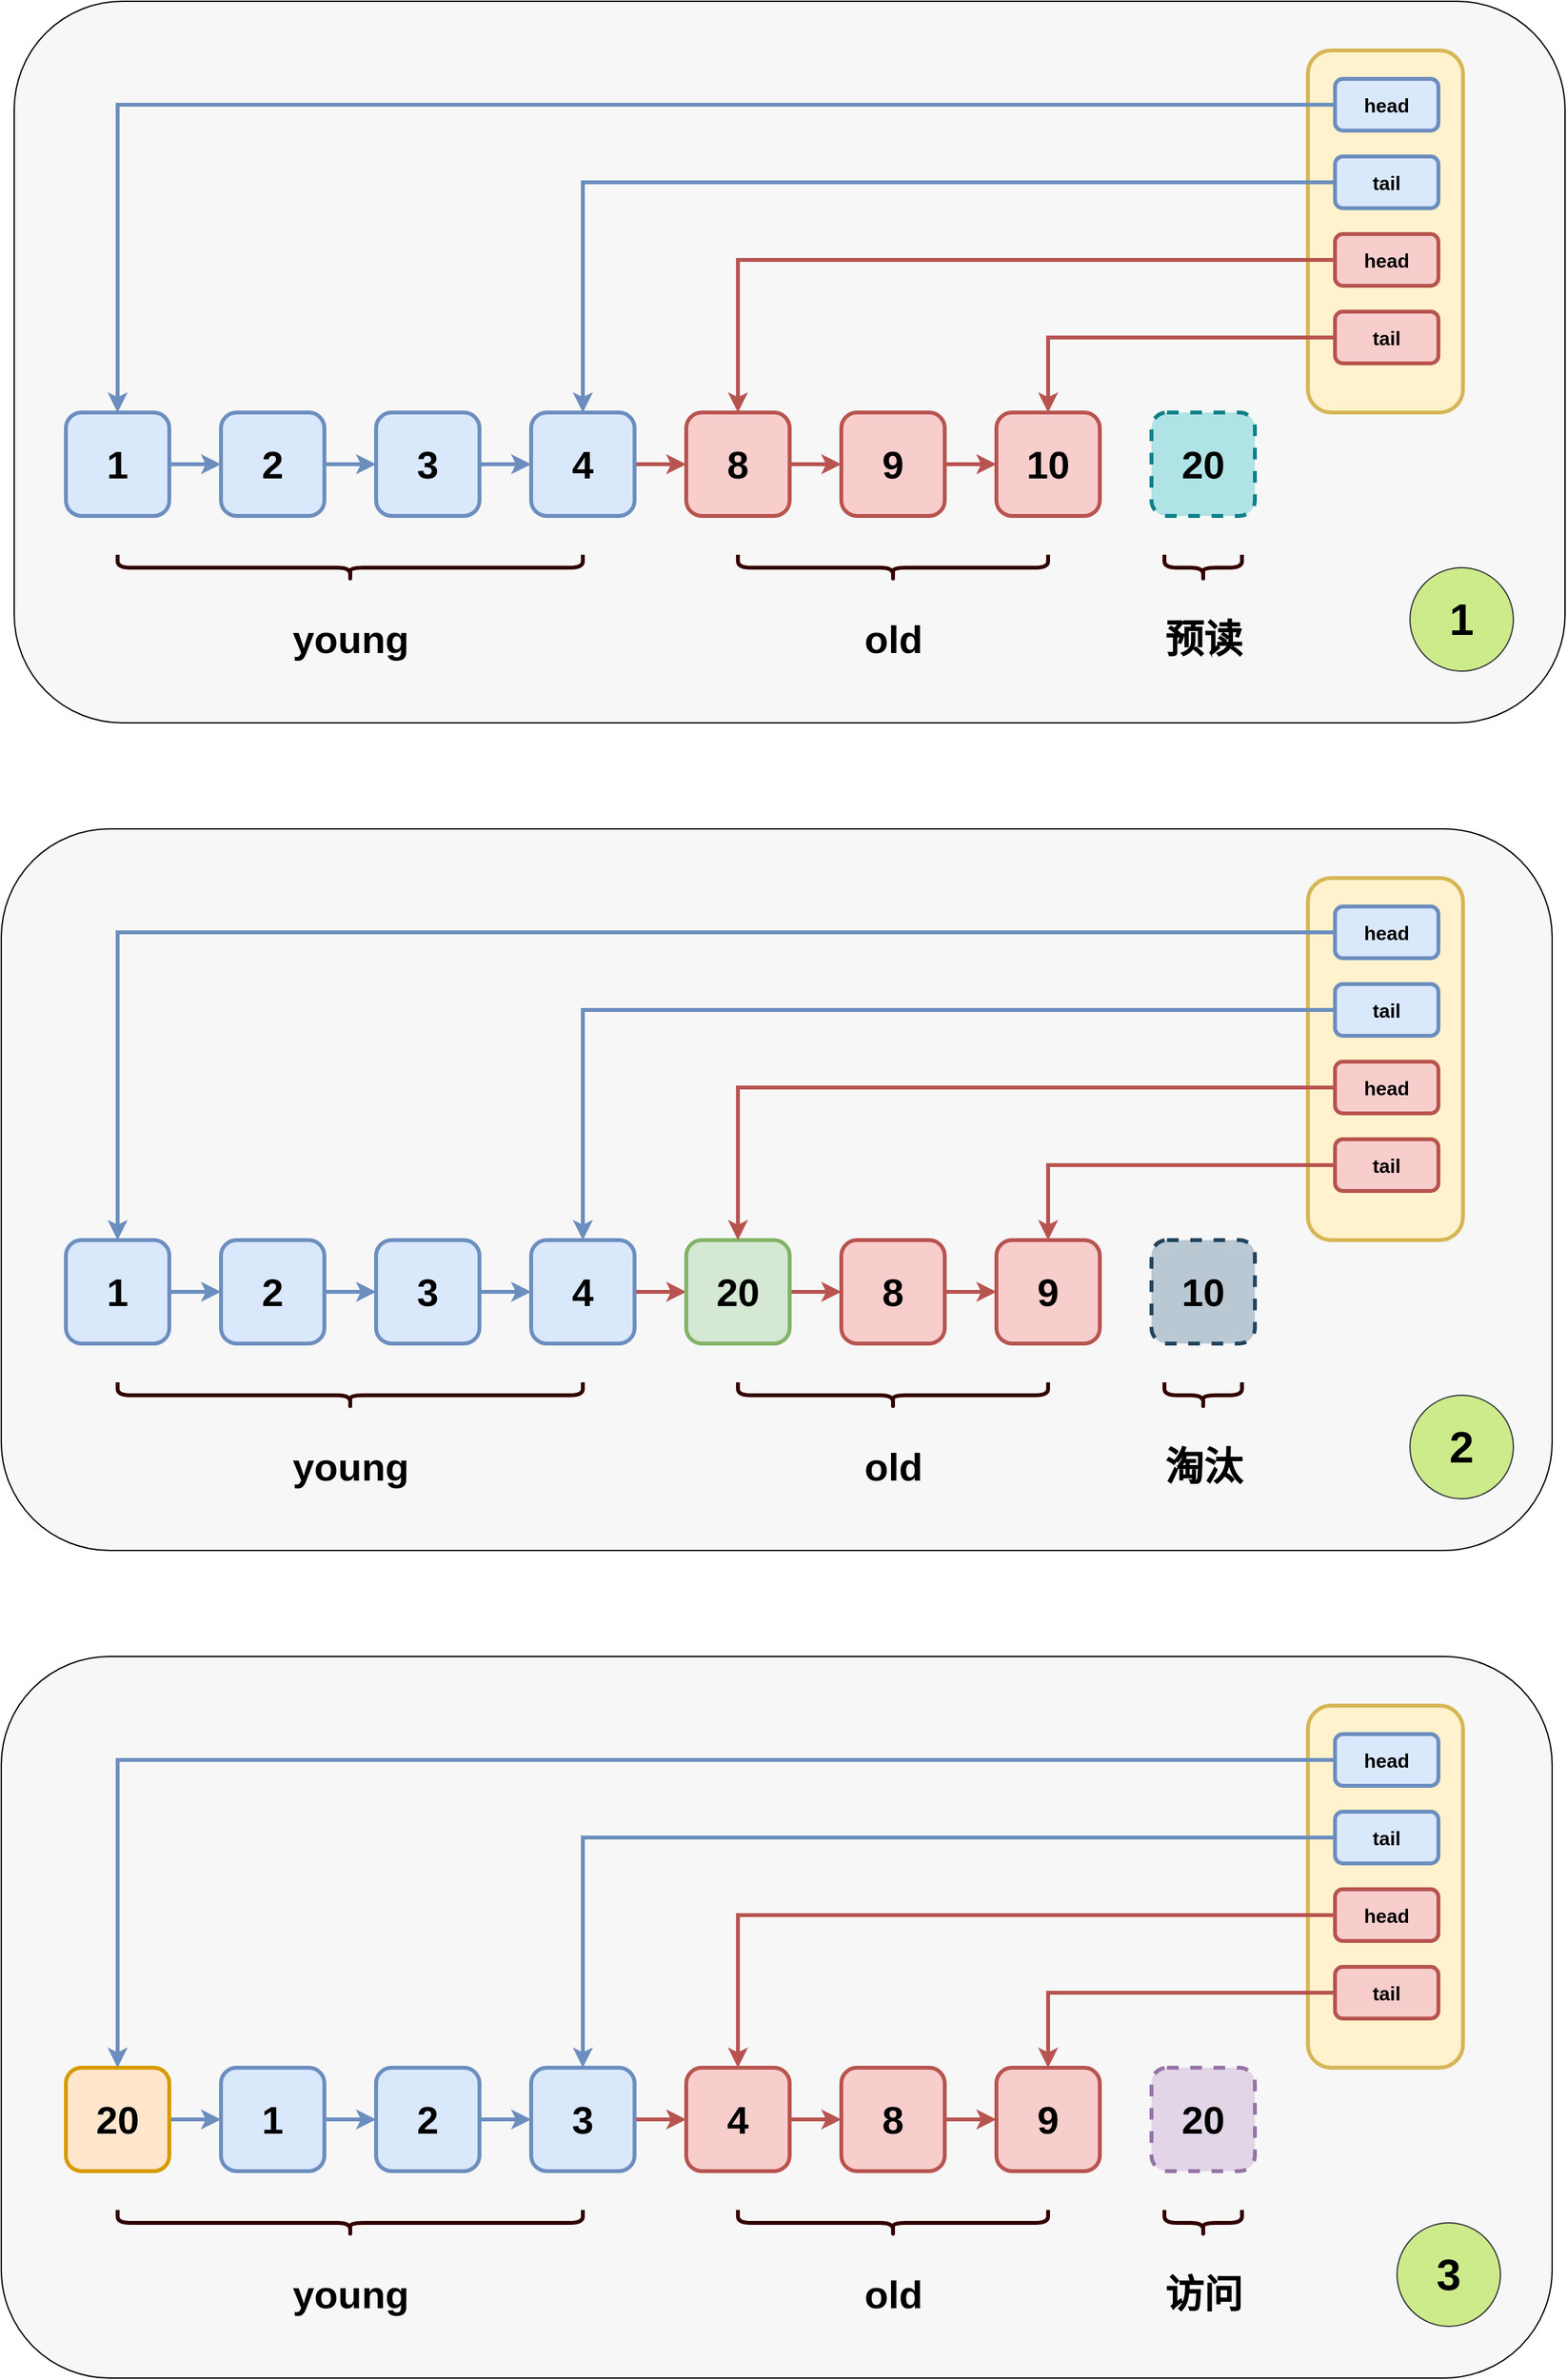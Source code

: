 <mxfile version="20.4.1" type="github">
  <diagram id="zVVhfhjY1UuTqLKvNWQ_" name="第 1 页">
    <mxGraphModel dx="2102" dy="2356" grid="1" gridSize="10" guides="1" tooltips="1" connect="1" arrows="1" fold="1" page="1" pageScale="1" pageWidth="827" pageHeight="1169" math="0" shadow="0">
      <root>
        <mxCell id="0" />
        <mxCell id="1" parent="0" />
        <mxCell id="EnicjkxxKNR-Ltc45U5w-175" value="" style="rounded=1;whiteSpace=wrap;html=1;fillColor=#F7F7F7;" vertex="1" parent="1">
          <mxGeometry x="190" y="682" width="1200" height="558" as="geometry" />
        </mxCell>
        <mxCell id="EnicjkxxKNR-Ltc45U5w-174" value="" style="rounded=1;whiteSpace=wrap;html=1;fillColor=#F7F7F7;" vertex="1" parent="1">
          <mxGeometry x="190" y="42" width="1200" height="558" as="geometry" />
        </mxCell>
        <mxCell id="EnicjkxxKNR-Ltc45U5w-172" value="" style="rounded=1;whiteSpace=wrap;html=1;fillColor=#F7F7F7;" vertex="1" parent="1">
          <mxGeometry x="200" y="-598" width="1200" height="558" as="geometry" />
        </mxCell>
        <mxCell id="EnicjkxxKNR-Ltc45U5w-1" style="edgeStyle=orthogonalEdgeStyle;rounded=0;orthogonalLoop=1;jettySize=auto;html=1;exitX=1;exitY=0.5;exitDx=0;exitDy=0;entryX=0;entryY=0.5;entryDx=0;entryDy=0;strokeWidth=3;sketch=0;fillColor=#dae8fc;strokeColor=#6c8ebf;fontStyle=1;fontSize=30;" edge="1" parent="1" source="EnicjkxxKNR-Ltc45U5w-2" target="EnicjkxxKNR-Ltc45U5w-4">
          <mxGeometry relative="1" as="geometry" />
        </mxCell>
        <mxCell id="EnicjkxxKNR-Ltc45U5w-2" value="1" style="rounded=1;whiteSpace=wrap;html=1;strokeWidth=3;fillWeight=4;hachureGap=8;hachureAngle=45;fillColor=#dae8fc;sketch=0;strokeColor=#6c8ebf;fontStyle=1;fontSize=30;" vertex="1" parent="1">
          <mxGeometry x="240" y="360" width="80" height="80" as="geometry" />
        </mxCell>
        <mxCell id="EnicjkxxKNR-Ltc45U5w-3" style="edgeStyle=orthogonalEdgeStyle;rounded=0;orthogonalLoop=1;jettySize=auto;html=1;exitX=1;exitY=0.5;exitDx=0;exitDy=0;strokeWidth=3;sketch=0;fillColor=#dae8fc;strokeColor=#6c8ebf;fontStyle=1;fontSize=30;" edge="1" parent="1" source="EnicjkxxKNR-Ltc45U5w-4" target="EnicjkxxKNR-Ltc45U5w-6">
          <mxGeometry relative="1" as="geometry" />
        </mxCell>
        <mxCell id="EnicjkxxKNR-Ltc45U5w-4" value="2" style="rounded=1;whiteSpace=wrap;html=1;strokeWidth=3;fillWeight=4;hachureGap=8;hachureAngle=45;fillColor=#dae8fc;sketch=0;strokeColor=#6c8ebf;fontStyle=1;fontSize=30;" vertex="1" parent="1">
          <mxGeometry x="360" y="360" width="80" height="80" as="geometry" />
        </mxCell>
        <mxCell id="EnicjkxxKNR-Ltc45U5w-5" style="edgeStyle=orthogonalEdgeStyle;rounded=0;orthogonalLoop=1;jettySize=auto;html=1;exitX=1;exitY=0.5;exitDx=0;exitDy=0;strokeWidth=3;sketch=0;fillColor=#dae8fc;strokeColor=#6c8ebf;fontStyle=1;fontSize=30;" edge="1" parent="1" source="EnicjkxxKNR-Ltc45U5w-6" target="EnicjkxxKNR-Ltc45U5w-8">
          <mxGeometry relative="1" as="geometry" />
        </mxCell>
        <mxCell id="EnicjkxxKNR-Ltc45U5w-6" value="3" style="rounded=1;whiteSpace=wrap;html=1;strokeWidth=3;fillWeight=4;hachureGap=8;hachureAngle=45;fillColor=#dae8fc;sketch=0;strokeColor=#6c8ebf;fontStyle=1;fontSize=30;" vertex="1" parent="1">
          <mxGeometry x="480" y="360" width="80" height="80" as="geometry" />
        </mxCell>
        <mxCell id="EnicjkxxKNR-Ltc45U5w-7" style="edgeStyle=orthogonalEdgeStyle;rounded=0;orthogonalLoop=1;jettySize=auto;html=1;exitX=1;exitY=0.5;exitDx=0;exitDy=0;entryX=0;entryY=0.5;entryDx=0;entryDy=0;strokeWidth=3;sketch=0;fillColor=#f8cecc;strokeColor=#b85450;fontStyle=1;fontSize=30;" edge="1" parent="1" source="EnicjkxxKNR-Ltc45U5w-8" target="EnicjkxxKNR-Ltc45U5w-10">
          <mxGeometry relative="1" as="geometry" />
        </mxCell>
        <mxCell id="EnicjkxxKNR-Ltc45U5w-8" value="4" style="rounded=1;whiteSpace=wrap;html=1;strokeWidth=3;fillWeight=4;hachureGap=8;hachureAngle=45;fillColor=#dae8fc;sketch=0;strokeColor=#6c8ebf;fontStyle=1;fontSize=30;" vertex="1" parent="1">
          <mxGeometry x="600" y="360" width="80" height="80" as="geometry" />
        </mxCell>
        <mxCell id="EnicjkxxKNR-Ltc45U5w-9" style="edgeStyle=orthogonalEdgeStyle;rounded=0;orthogonalLoop=1;jettySize=auto;html=1;exitX=1;exitY=0.5;exitDx=0;exitDy=0;strokeWidth=3;sketch=0;fillColor=#f8cecc;strokeColor=#b85450;fontStyle=1;fontSize=30;" edge="1" parent="1" source="EnicjkxxKNR-Ltc45U5w-10" target="EnicjkxxKNR-Ltc45U5w-12">
          <mxGeometry relative="1" as="geometry" />
        </mxCell>
        <mxCell id="EnicjkxxKNR-Ltc45U5w-10" value="20" style="rounded=1;whiteSpace=wrap;html=1;strokeWidth=3;fillWeight=4;hachureGap=8;hachureAngle=45;fillColor=#d5e8d4;sketch=0;strokeColor=#82b366;fontStyle=1;fontSize=30;" vertex="1" parent="1">
          <mxGeometry x="720" y="360" width="80" height="80" as="geometry" />
        </mxCell>
        <mxCell id="EnicjkxxKNR-Ltc45U5w-11" value="" style="edgeStyle=orthogonalEdgeStyle;rounded=0;orthogonalLoop=1;jettySize=auto;html=1;strokeWidth=3;sketch=0;fillColor=#f8cecc;strokeColor=#b85450;fontStyle=1;fontSize=30;" edge="1" parent="1" source="EnicjkxxKNR-Ltc45U5w-12" target="EnicjkxxKNR-Ltc45U5w-13">
          <mxGeometry relative="1" as="geometry" />
        </mxCell>
        <mxCell id="EnicjkxxKNR-Ltc45U5w-12" value="8" style="rounded=1;whiteSpace=wrap;html=1;strokeWidth=3;fillWeight=4;hachureGap=8;hachureAngle=45;fillColor=#f8cecc;sketch=0;strokeColor=#b85450;fontStyle=1;fontSize=30;" vertex="1" parent="1">
          <mxGeometry x="840" y="360" width="80" height="80" as="geometry" />
        </mxCell>
        <mxCell id="EnicjkxxKNR-Ltc45U5w-13" value="9" style="rounded=1;whiteSpace=wrap;html=1;strokeWidth=3;fillWeight=4;hachureGap=8;hachureAngle=45;fillColor=#f8cecc;sketch=0;strokeColor=#b85450;fontStyle=1;fontSize=30;" vertex="1" parent="1">
          <mxGeometry x="960" y="360" width="80" height="80" as="geometry" />
        </mxCell>
        <mxCell id="EnicjkxxKNR-Ltc45U5w-14" value="" style="rounded=1;whiteSpace=wrap;html=1;strokeWidth=3;fillWeight=4;hachureGap=8;hachureAngle=45;fillColor=#fff2cc;sketch=0;strokeColor=#d6b656;fontStyle=1;fontSize=15;" vertex="1" parent="1">
          <mxGeometry x="1201" y="80" width="120" height="280" as="geometry" />
        </mxCell>
        <mxCell id="EnicjkxxKNR-Ltc45U5w-15" style="edgeStyle=orthogonalEdgeStyle;rounded=0;orthogonalLoop=1;jettySize=auto;html=1;strokeWidth=3;sketch=0;fillColor=#dae8fc;strokeColor=#6c8ebf;fontStyle=1;fontSize=15;" edge="1" parent="1" source="EnicjkxxKNR-Ltc45U5w-16" target="EnicjkxxKNR-Ltc45U5w-2">
          <mxGeometry relative="1" as="geometry" />
        </mxCell>
        <mxCell id="EnicjkxxKNR-Ltc45U5w-16" value="head" style="rounded=1;whiteSpace=wrap;html=1;strokeWidth=3;fillWeight=4;hachureGap=8;hachureAngle=45;fillColor=#dae8fc;sketch=0;strokeColor=#6c8ebf;fontStyle=1;fontSize=15;" vertex="1" parent="1">
          <mxGeometry x="1222" y="102" width="80" height="40" as="geometry" />
        </mxCell>
        <mxCell id="EnicjkxxKNR-Ltc45U5w-17" style="edgeStyle=orthogonalEdgeStyle;rounded=0;orthogonalLoop=1;jettySize=auto;html=1;entryX=0.5;entryY=0;entryDx=0;entryDy=0;strokeWidth=3;sketch=0;fillColor=#dae8fc;strokeColor=#6c8ebf;fontStyle=1;fontSize=15;" edge="1" parent="1" source="EnicjkxxKNR-Ltc45U5w-18" target="EnicjkxxKNR-Ltc45U5w-8">
          <mxGeometry relative="1" as="geometry" />
        </mxCell>
        <mxCell id="EnicjkxxKNR-Ltc45U5w-18" value="tail" style="rounded=1;whiteSpace=wrap;html=1;strokeWidth=3;fillWeight=4;hachureGap=8;hachureAngle=45;fillColor=#dae8fc;sketch=0;strokeColor=#6c8ebf;fontStyle=1;fontSize=15;" vertex="1" parent="1">
          <mxGeometry x="1222" y="162" width="80" height="40" as="geometry" />
        </mxCell>
        <mxCell id="EnicjkxxKNR-Ltc45U5w-19" style="edgeStyle=orthogonalEdgeStyle;rounded=0;orthogonalLoop=1;jettySize=auto;html=1;entryX=0.5;entryY=0;entryDx=0;entryDy=0;strokeWidth=3;sketch=0;fillColor=#f8cecc;strokeColor=#b85450;fontStyle=1;fontSize=15;" edge="1" parent="1" source="EnicjkxxKNR-Ltc45U5w-20" target="EnicjkxxKNR-Ltc45U5w-13">
          <mxGeometry relative="1" as="geometry" />
        </mxCell>
        <mxCell id="EnicjkxxKNR-Ltc45U5w-20" value="tail" style="rounded=1;whiteSpace=wrap;html=1;strokeWidth=3;fillWeight=4;hachureGap=8;hachureAngle=45;fillColor=#f8cecc;sketch=0;strokeColor=#b85450;fontStyle=1;fontSize=15;" vertex="1" parent="1">
          <mxGeometry x="1222" y="282" width="80" height="40" as="geometry" />
        </mxCell>
        <mxCell id="EnicjkxxKNR-Ltc45U5w-21" style="edgeStyle=orthogonalEdgeStyle;rounded=0;orthogonalLoop=1;jettySize=auto;html=1;entryX=0.5;entryY=0;entryDx=0;entryDy=0;strokeWidth=3;sketch=0;fillColor=#f8cecc;strokeColor=#b85450;fontStyle=1;fontSize=15;" edge="1" parent="1" source="EnicjkxxKNR-Ltc45U5w-22" target="EnicjkxxKNR-Ltc45U5w-10">
          <mxGeometry relative="1" as="geometry" />
        </mxCell>
        <mxCell id="EnicjkxxKNR-Ltc45U5w-22" value="head" style="rounded=1;whiteSpace=wrap;html=1;strokeWidth=3;fillWeight=4;hachureGap=8;hachureAngle=45;fillColor=#f8cecc;sketch=0;strokeColor=#b85450;fontStyle=1;fontSize=15;" vertex="1" parent="1">
          <mxGeometry x="1222" y="222" width="80" height="40" as="geometry" />
        </mxCell>
        <mxCell id="EnicjkxxKNR-Ltc45U5w-23" value="" style="shape=curlyBracket;whiteSpace=wrap;html=1;rounded=1;sketch=0;strokeColor=#330000;strokeWidth=3;fontSize=30;rotation=-90;" vertex="1" parent="1">
          <mxGeometry x="450" y="300" width="20" height="360" as="geometry" />
        </mxCell>
        <mxCell id="EnicjkxxKNR-Ltc45U5w-24" value="" style="shape=curlyBracket;whiteSpace=wrap;html=1;rounded=1;sketch=0;strokeColor=#330000;strokeWidth=3;fontSize=30;rotation=-90;" vertex="1" parent="1">
          <mxGeometry x="870" y="360" width="20" height="240" as="geometry" />
        </mxCell>
        <mxCell id="EnicjkxxKNR-Ltc45U5w-25" value="young" style="text;html=1;align=center;verticalAlign=middle;resizable=0;points=[];autosize=1;strokeColor=none;fillColor=none;fontSize=30;fontStyle=1" vertex="1" parent="1">
          <mxGeometry x="405" y="510" width="110" height="50" as="geometry" />
        </mxCell>
        <mxCell id="EnicjkxxKNR-Ltc45U5w-26" value="old" style="text;html=1;align=center;verticalAlign=middle;resizable=0;points=[];autosize=1;strokeColor=none;fillColor=none;fontSize=30;fontStyle=1" vertex="1" parent="1">
          <mxGeometry x="845" y="510" width="70" height="50" as="geometry" />
        </mxCell>
        <mxCell id="EnicjkxxKNR-Ltc45U5w-27" value="10" style="rounded=1;whiteSpace=wrap;html=1;strokeWidth=3;fillWeight=4;hachureGap=8;hachureAngle=45;fillColor=#bac8d3;sketch=0;strokeColor=#23445d;fontStyle=1;fontSize=30;dashed=1;" vertex="1" parent="1">
          <mxGeometry x="1080" y="360" width="80" height="80" as="geometry" />
        </mxCell>
        <mxCell id="EnicjkxxKNR-Ltc45U5w-28" value="" style="shape=curlyBracket;whiteSpace=wrap;html=1;rounded=1;sketch=0;strokeColor=#330000;strokeWidth=3;fontSize=30;rotation=-90;" vertex="1" parent="1">
          <mxGeometry x="1110" y="450" width="20" height="60" as="geometry" />
        </mxCell>
        <mxCell id="EnicjkxxKNR-Ltc45U5w-29" value="淘汰" style="text;html=1;align=center;verticalAlign=middle;resizable=0;points=[];autosize=1;strokeColor=none;fillColor=none;fontSize=30;fontStyle=1" vertex="1" parent="1">
          <mxGeometry x="1080" y="510" width="80" height="50" as="geometry" />
        </mxCell>
        <mxCell id="EnicjkxxKNR-Ltc45U5w-109" style="edgeStyle=orthogonalEdgeStyle;rounded=0;orthogonalLoop=1;jettySize=auto;html=1;exitX=1;exitY=0.5;exitDx=0;exitDy=0;entryX=0;entryY=0.5;entryDx=0;entryDy=0;strokeWidth=3;sketch=0;fillColor=#dae8fc;strokeColor=#6c8ebf;fontStyle=1;fontSize=30;" edge="1" parent="1" source="EnicjkxxKNR-Ltc45U5w-110" target="EnicjkxxKNR-Ltc45U5w-112">
          <mxGeometry relative="1" as="geometry" />
        </mxCell>
        <mxCell id="EnicjkxxKNR-Ltc45U5w-110" value="20" style="rounded=1;whiteSpace=wrap;html=1;strokeWidth=3;fillWeight=4;hachureGap=8;hachureAngle=45;fillColor=#ffe6cc;sketch=0;strokeColor=#d79b00;fontStyle=1;fontSize=30;" vertex="1" parent="1">
          <mxGeometry x="240" y="1000" width="80" height="80" as="geometry" />
        </mxCell>
        <mxCell id="EnicjkxxKNR-Ltc45U5w-111" style="edgeStyle=orthogonalEdgeStyle;rounded=0;orthogonalLoop=1;jettySize=auto;html=1;exitX=1;exitY=0.5;exitDx=0;exitDy=0;strokeWidth=3;sketch=0;fillColor=#dae8fc;strokeColor=#6c8ebf;fontStyle=1;fontSize=30;" edge="1" parent="1" source="EnicjkxxKNR-Ltc45U5w-112" target="EnicjkxxKNR-Ltc45U5w-114">
          <mxGeometry relative="1" as="geometry" />
        </mxCell>
        <mxCell id="EnicjkxxKNR-Ltc45U5w-112" value="1" style="rounded=1;whiteSpace=wrap;html=1;strokeWidth=3;fillWeight=4;hachureGap=8;hachureAngle=45;fillColor=#dae8fc;sketch=0;strokeColor=#6c8ebf;fontStyle=1;fontSize=30;" vertex="1" parent="1">
          <mxGeometry x="360" y="1000" width="80" height="80" as="geometry" />
        </mxCell>
        <mxCell id="EnicjkxxKNR-Ltc45U5w-113" style="edgeStyle=orthogonalEdgeStyle;rounded=0;orthogonalLoop=1;jettySize=auto;html=1;exitX=1;exitY=0.5;exitDx=0;exitDy=0;strokeWidth=3;sketch=0;fillColor=#dae8fc;strokeColor=#6c8ebf;fontStyle=1;fontSize=30;" edge="1" parent="1" source="EnicjkxxKNR-Ltc45U5w-114" target="EnicjkxxKNR-Ltc45U5w-116">
          <mxGeometry relative="1" as="geometry" />
        </mxCell>
        <mxCell id="EnicjkxxKNR-Ltc45U5w-114" value="2" style="rounded=1;whiteSpace=wrap;html=1;strokeWidth=3;fillWeight=4;hachureGap=8;hachureAngle=45;fillColor=#dae8fc;sketch=0;strokeColor=#6c8ebf;fontStyle=1;fontSize=30;" vertex="1" parent="1">
          <mxGeometry x="480" y="1000" width="80" height="80" as="geometry" />
        </mxCell>
        <mxCell id="EnicjkxxKNR-Ltc45U5w-115" style="edgeStyle=orthogonalEdgeStyle;rounded=0;orthogonalLoop=1;jettySize=auto;html=1;exitX=1;exitY=0.5;exitDx=0;exitDy=0;entryX=0;entryY=0.5;entryDx=0;entryDy=0;strokeWidth=3;sketch=0;fillColor=#f8cecc;strokeColor=#b85450;fontStyle=1;fontSize=30;" edge="1" parent="1" source="EnicjkxxKNR-Ltc45U5w-116" target="EnicjkxxKNR-Ltc45U5w-118">
          <mxGeometry relative="1" as="geometry" />
        </mxCell>
        <mxCell id="EnicjkxxKNR-Ltc45U5w-116" value="3" style="rounded=1;whiteSpace=wrap;html=1;strokeWidth=3;fillWeight=4;hachureGap=8;hachureAngle=45;fillColor=#dae8fc;sketch=0;strokeColor=#6c8ebf;fontStyle=1;fontSize=30;" vertex="1" parent="1">
          <mxGeometry x="600" y="1000" width="80" height="80" as="geometry" />
        </mxCell>
        <mxCell id="EnicjkxxKNR-Ltc45U5w-117" style="edgeStyle=orthogonalEdgeStyle;rounded=0;orthogonalLoop=1;jettySize=auto;html=1;exitX=1;exitY=0.5;exitDx=0;exitDy=0;strokeWidth=3;sketch=0;fillColor=#f8cecc;strokeColor=#b85450;fontStyle=1;fontSize=30;" edge="1" parent="1" source="EnicjkxxKNR-Ltc45U5w-118" target="EnicjkxxKNR-Ltc45U5w-120">
          <mxGeometry relative="1" as="geometry" />
        </mxCell>
        <mxCell id="EnicjkxxKNR-Ltc45U5w-118" value="4" style="rounded=1;whiteSpace=wrap;html=1;strokeWidth=3;fillWeight=4;hachureGap=8;hachureAngle=45;fillColor=#f8cecc;sketch=0;strokeColor=#b85450;fontStyle=1;fontSize=30;" vertex="1" parent="1">
          <mxGeometry x="720" y="1000" width="80" height="80" as="geometry" />
        </mxCell>
        <mxCell id="EnicjkxxKNR-Ltc45U5w-119" value="" style="edgeStyle=orthogonalEdgeStyle;rounded=0;orthogonalLoop=1;jettySize=auto;html=1;strokeWidth=3;sketch=0;fillColor=#f8cecc;strokeColor=#b85450;fontStyle=1;fontSize=30;" edge="1" parent="1" source="EnicjkxxKNR-Ltc45U5w-120" target="EnicjkxxKNR-Ltc45U5w-121">
          <mxGeometry relative="1" as="geometry" />
        </mxCell>
        <mxCell id="EnicjkxxKNR-Ltc45U5w-120" value="8" style="rounded=1;whiteSpace=wrap;html=1;strokeWidth=3;fillWeight=4;hachureGap=8;hachureAngle=45;fillColor=#f8cecc;sketch=0;strokeColor=#b85450;fontStyle=1;fontSize=30;" vertex="1" parent="1">
          <mxGeometry x="840" y="1000" width="80" height="80" as="geometry" />
        </mxCell>
        <mxCell id="EnicjkxxKNR-Ltc45U5w-121" value="9" style="rounded=1;whiteSpace=wrap;html=1;strokeWidth=3;fillWeight=4;hachureGap=8;hachureAngle=45;fillColor=#f8cecc;sketch=0;strokeColor=#b85450;fontStyle=1;fontSize=30;" vertex="1" parent="1">
          <mxGeometry x="960" y="1000" width="80" height="80" as="geometry" />
        </mxCell>
        <mxCell id="EnicjkxxKNR-Ltc45U5w-122" value="" style="rounded=1;whiteSpace=wrap;html=1;strokeWidth=3;fillWeight=4;hachureGap=8;hachureAngle=45;fillColor=#fff2cc;sketch=0;strokeColor=#d6b656;fontStyle=1;fontSize=15;" vertex="1" parent="1">
          <mxGeometry x="1201" y="720" width="120" height="280" as="geometry" />
        </mxCell>
        <mxCell id="EnicjkxxKNR-Ltc45U5w-123" style="edgeStyle=orthogonalEdgeStyle;rounded=0;orthogonalLoop=1;jettySize=auto;html=1;strokeWidth=3;sketch=0;fillColor=#dae8fc;strokeColor=#6c8ebf;fontStyle=1;fontSize=15;" edge="1" parent="1" source="EnicjkxxKNR-Ltc45U5w-124" target="EnicjkxxKNR-Ltc45U5w-110">
          <mxGeometry relative="1" as="geometry" />
        </mxCell>
        <mxCell id="EnicjkxxKNR-Ltc45U5w-124" value="head" style="rounded=1;whiteSpace=wrap;html=1;strokeWidth=3;fillWeight=4;hachureGap=8;hachureAngle=45;fillColor=#dae8fc;sketch=0;strokeColor=#6c8ebf;fontStyle=1;fontSize=15;" vertex="1" parent="1">
          <mxGeometry x="1222" y="742" width="80" height="40" as="geometry" />
        </mxCell>
        <mxCell id="EnicjkxxKNR-Ltc45U5w-125" style="edgeStyle=orthogonalEdgeStyle;rounded=0;orthogonalLoop=1;jettySize=auto;html=1;entryX=0.5;entryY=0;entryDx=0;entryDy=0;strokeWidth=3;sketch=0;fillColor=#dae8fc;strokeColor=#6c8ebf;fontStyle=1;fontSize=15;" edge="1" parent="1" source="EnicjkxxKNR-Ltc45U5w-126" target="EnicjkxxKNR-Ltc45U5w-116">
          <mxGeometry relative="1" as="geometry" />
        </mxCell>
        <mxCell id="EnicjkxxKNR-Ltc45U5w-126" value="tail" style="rounded=1;whiteSpace=wrap;html=1;strokeWidth=3;fillWeight=4;hachureGap=8;hachureAngle=45;fillColor=#dae8fc;sketch=0;strokeColor=#6c8ebf;fontStyle=1;fontSize=15;" vertex="1" parent="1">
          <mxGeometry x="1222" y="802" width="80" height="40" as="geometry" />
        </mxCell>
        <mxCell id="EnicjkxxKNR-Ltc45U5w-127" style="edgeStyle=orthogonalEdgeStyle;rounded=0;orthogonalLoop=1;jettySize=auto;html=1;entryX=0.5;entryY=0;entryDx=0;entryDy=0;strokeWidth=3;sketch=0;fillColor=#f8cecc;strokeColor=#b85450;fontStyle=1;fontSize=15;" edge="1" parent="1" source="EnicjkxxKNR-Ltc45U5w-128" target="EnicjkxxKNR-Ltc45U5w-121">
          <mxGeometry relative="1" as="geometry" />
        </mxCell>
        <mxCell id="EnicjkxxKNR-Ltc45U5w-128" value="tail" style="rounded=1;whiteSpace=wrap;html=1;strokeWidth=3;fillWeight=4;hachureGap=8;hachureAngle=45;fillColor=#f8cecc;sketch=0;strokeColor=#b85450;fontStyle=1;fontSize=15;" vertex="1" parent="1">
          <mxGeometry x="1222" y="922" width="80" height="40" as="geometry" />
        </mxCell>
        <mxCell id="EnicjkxxKNR-Ltc45U5w-129" style="edgeStyle=orthogonalEdgeStyle;rounded=0;orthogonalLoop=1;jettySize=auto;html=1;entryX=0.5;entryY=0;entryDx=0;entryDy=0;strokeWidth=3;sketch=0;fillColor=#f8cecc;strokeColor=#b85450;fontStyle=1;fontSize=15;" edge="1" parent="1" source="EnicjkxxKNR-Ltc45U5w-130" target="EnicjkxxKNR-Ltc45U5w-118">
          <mxGeometry relative="1" as="geometry" />
        </mxCell>
        <mxCell id="EnicjkxxKNR-Ltc45U5w-130" value="head" style="rounded=1;whiteSpace=wrap;html=1;strokeWidth=3;fillWeight=4;hachureGap=8;hachureAngle=45;fillColor=#f8cecc;sketch=0;strokeColor=#b85450;fontStyle=1;fontSize=15;" vertex="1" parent="1">
          <mxGeometry x="1222" y="862" width="80" height="40" as="geometry" />
        </mxCell>
        <mxCell id="EnicjkxxKNR-Ltc45U5w-131" value="" style="shape=curlyBracket;whiteSpace=wrap;html=1;rounded=1;sketch=0;strokeColor=#330000;strokeWidth=3;fontSize=30;rotation=-90;" vertex="1" parent="1">
          <mxGeometry x="450" y="940" width="20" height="360" as="geometry" />
        </mxCell>
        <mxCell id="EnicjkxxKNR-Ltc45U5w-132" value="" style="shape=curlyBracket;whiteSpace=wrap;html=1;rounded=1;sketch=0;strokeColor=#330000;strokeWidth=3;fontSize=30;rotation=-90;" vertex="1" parent="1">
          <mxGeometry x="870" y="1000" width="20" height="240" as="geometry" />
        </mxCell>
        <mxCell id="EnicjkxxKNR-Ltc45U5w-133" value="young" style="text;html=1;align=center;verticalAlign=middle;resizable=0;points=[];autosize=1;strokeColor=none;fillColor=none;fontSize=30;fontStyle=1" vertex="1" parent="1">
          <mxGeometry x="405" y="1150" width="110" height="50" as="geometry" />
        </mxCell>
        <mxCell id="EnicjkxxKNR-Ltc45U5w-134" value="old" style="text;html=1;align=center;verticalAlign=middle;resizable=0;points=[];autosize=1;strokeColor=none;fillColor=none;fontSize=30;fontStyle=1" vertex="1" parent="1">
          <mxGeometry x="845" y="1150" width="70" height="50" as="geometry" />
        </mxCell>
        <mxCell id="EnicjkxxKNR-Ltc45U5w-135" value="20" style="rounded=1;whiteSpace=wrap;html=1;strokeWidth=3;fillWeight=4;hachureGap=8;hachureAngle=45;fillColor=#e1d5e7;sketch=0;strokeColor=#9673a6;fontStyle=1;fontSize=30;dashed=1;shadow=0;" vertex="1" parent="1">
          <mxGeometry x="1080" y="1000" width="80" height="80" as="geometry" />
        </mxCell>
        <mxCell id="EnicjkxxKNR-Ltc45U5w-136" value="" style="shape=curlyBracket;whiteSpace=wrap;html=1;rounded=1;sketch=0;strokeColor=#330000;strokeWidth=3;fontSize=30;rotation=-90;" vertex="1" parent="1">
          <mxGeometry x="1110" y="1090" width="20" height="60" as="geometry" />
        </mxCell>
        <mxCell id="EnicjkxxKNR-Ltc45U5w-137" value="访问" style="text;html=1;align=center;verticalAlign=middle;resizable=0;points=[];autosize=1;strokeColor=none;fillColor=none;fontSize=30;fontStyle=1" vertex="1" parent="1">
          <mxGeometry x="1080" y="1150" width="80" height="50" as="geometry" />
        </mxCell>
        <mxCell id="EnicjkxxKNR-Ltc45U5w-138" style="edgeStyle=orthogonalEdgeStyle;rounded=0;orthogonalLoop=1;jettySize=auto;html=1;exitX=1;exitY=0.5;exitDx=0;exitDy=0;entryX=0;entryY=0.5;entryDx=0;entryDy=0;strokeWidth=3;sketch=0;fillColor=#dae8fc;strokeColor=#6c8ebf;fontStyle=1;fontSize=30;" edge="1" parent="1" source="EnicjkxxKNR-Ltc45U5w-139" target="EnicjkxxKNR-Ltc45U5w-141">
          <mxGeometry relative="1" as="geometry" />
        </mxCell>
        <mxCell id="EnicjkxxKNR-Ltc45U5w-139" value="1" style="rounded=1;whiteSpace=wrap;html=1;strokeWidth=3;fillWeight=4;hachureGap=8;hachureAngle=45;fillColor=#dae8fc;sketch=0;strokeColor=#6c8ebf;fontStyle=1;fontSize=30;" vertex="1" parent="1">
          <mxGeometry x="240" y="-280" width="80" height="80" as="geometry" />
        </mxCell>
        <mxCell id="EnicjkxxKNR-Ltc45U5w-140" style="edgeStyle=orthogonalEdgeStyle;rounded=0;orthogonalLoop=1;jettySize=auto;html=1;exitX=1;exitY=0.5;exitDx=0;exitDy=0;strokeWidth=3;sketch=0;fillColor=#dae8fc;strokeColor=#6c8ebf;fontStyle=1;fontSize=30;" edge="1" parent="1" source="EnicjkxxKNR-Ltc45U5w-141" target="EnicjkxxKNR-Ltc45U5w-143">
          <mxGeometry relative="1" as="geometry" />
        </mxCell>
        <mxCell id="EnicjkxxKNR-Ltc45U5w-141" value="2" style="rounded=1;whiteSpace=wrap;html=1;strokeWidth=3;fillWeight=4;hachureGap=8;hachureAngle=45;fillColor=#dae8fc;sketch=0;strokeColor=#6c8ebf;fontStyle=1;fontSize=30;" vertex="1" parent="1">
          <mxGeometry x="360" y="-280" width="80" height="80" as="geometry" />
        </mxCell>
        <mxCell id="EnicjkxxKNR-Ltc45U5w-142" style="edgeStyle=orthogonalEdgeStyle;rounded=0;orthogonalLoop=1;jettySize=auto;html=1;exitX=1;exitY=0.5;exitDx=0;exitDy=0;strokeWidth=3;sketch=0;fillColor=#dae8fc;strokeColor=#6c8ebf;fontStyle=1;fontSize=30;" edge="1" parent="1" source="EnicjkxxKNR-Ltc45U5w-143" target="EnicjkxxKNR-Ltc45U5w-145">
          <mxGeometry relative="1" as="geometry" />
        </mxCell>
        <mxCell id="EnicjkxxKNR-Ltc45U5w-143" value="3" style="rounded=1;whiteSpace=wrap;html=1;strokeWidth=3;fillWeight=4;hachureGap=8;hachureAngle=45;fillColor=#dae8fc;sketch=0;strokeColor=#6c8ebf;fontStyle=1;fontSize=30;" vertex="1" parent="1">
          <mxGeometry x="480" y="-280" width="80" height="80" as="geometry" />
        </mxCell>
        <mxCell id="EnicjkxxKNR-Ltc45U5w-144" style="edgeStyle=orthogonalEdgeStyle;rounded=0;orthogonalLoop=1;jettySize=auto;html=1;exitX=1;exitY=0.5;exitDx=0;exitDy=0;entryX=0;entryY=0.5;entryDx=0;entryDy=0;strokeWidth=3;sketch=0;fillColor=#f8cecc;strokeColor=#b85450;fontStyle=1;fontSize=30;" edge="1" parent="1" source="EnicjkxxKNR-Ltc45U5w-145" target="EnicjkxxKNR-Ltc45U5w-147">
          <mxGeometry relative="1" as="geometry" />
        </mxCell>
        <mxCell id="EnicjkxxKNR-Ltc45U5w-145" value="4" style="rounded=1;whiteSpace=wrap;html=1;strokeWidth=3;fillWeight=4;hachureGap=8;hachureAngle=45;fillColor=#dae8fc;sketch=0;strokeColor=#6c8ebf;fontStyle=1;fontSize=30;" vertex="1" parent="1">
          <mxGeometry x="600" y="-280" width="80" height="80" as="geometry" />
        </mxCell>
        <mxCell id="EnicjkxxKNR-Ltc45U5w-146" style="edgeStyle=orthogonalEdgeStyle;rounded=0;orthogonalLoop=1;jettySize=auto;html=1;exitX=1;exitY=0.5;exitDx=0;exitDy=0;strokeWidth=3;sketch=0;fillColor=#f8cecc;strokeColor=#b85450;fontStyle=1;fontSize=30;" edge="1" parent="1" source="EnicjkxxKNR-Ltc45U5w-147" target="EnicjkxxKNR-Ltc45U5w-149">
          <mxGeometry relative="1" as="geometry" />
        </mxCell>
        <mxCell id="EnicjkxxKNR-Ltc45U5w-147" value="8" style="rounded=1;whiteSpace=wrap;html=1;strokeWidth=3;fillWeight=4;hachureGap=8;hachureAngle=45;fillColor=#f8cecc;sketch=0;strokeColor=#b85450;fontStyle=1;fontSize=30;" vertex="1" parent="1">
          <mxGeometry x="720" y="-280" width="80" height="80" as="geometry" />
        </mxCell>
        <mxCell id="EnicjkxxKNR-Ltc45U5w-148" value="" style="edgeStyle=orthogonalEdgeStyle;rounded=0;orthogonalLoop=1;jettySize=auto;html=1;strokeWidth=3;sketch=0;fillColor=#f8cecc;strokeColor=#b85450;fontStyle=1;fontSize=30;" edge="1" parent="1" source="EnicjkxxKNR-Ltc45U5w-149" target="EnicjkxxKNR-Ltc45U5w-150">
          <mxGeometry relative="1" as="geometry" />
        </mxCell>
        <mxCell id="EnicjkxxKNR-Ltc45U5w-149" value="9" style="rounded=1;whiteSpace=wrap;html=1;strokeWidth=3;fillWeight=4;hachureGap=8;hachureAngle=45;fillColor=#f8cecc;sketch=0;strokeColor=#b85450;fontStyle=1;fontSize=30;" vertex="1" parent="1">
          <mxGeometry x="840" y="-280" width="80" height="80" as="geometry" />
        </mxCell>
        <mxCell id="EnicjkxxKNR-Ltc45U5w-150" value="10" style="rounded=1;whiteSpace=wrap;html=1;strokeWidth=3;fillWeight=4;hachureGap=8;hachureAngle=45;fillColor=#f8cecc;sketch=0;strokeColor=#b85450;fontStyle=1;fontSize=30;" vertex="1" parent="1">
          <mxGeometry x="960" y="-280" width="80" height="80" as="geometry" />
        </mxCell>
        <mxCell id="EnicjkxxKNR-Ltc45U5w-151" value="" style="rounded=1;whiteSpace=wrap;html=1;strokeWidth=3;fillWeight=4;hachureGap=8;hachureAngle=45;fillColor=#fff2cc;sketch=0;strokeColor=#d6b656;fontStyle=1;fontSize=15;" vertex="1" parent="1">
          <mxGeometry x="1201" y="-560" width="120" height="280" as="geometry" />
        </mxCell>
        <mxCell id="EnicjkxxKNR-Ltc45U5w-152" style="edgeStyle=orthogonalEdgeStyle;rounded=0;orthogonalLoop=1;jettySize=auto;html=1;strokeWidth=3;sketch=0;fillColor=#dae8fc;strokeColor=#6c8ebf;fontStyle=1;fontSize=15;" edge="1" parent="1" source="EnicjkxxKNR-Ltc45U5w-153" target="EnicjkxxKNR-Ltc45U5w-139">
          <mxGeometry relative="1" as="geometry" />
        </mxCell>
        <mxCell id="EnicjkxxKNR-Ltc45U5w-153" value="head" style="rounded=1;whiteSpace=wrap;html=1;strokeWidth=3;fillWeight=4;hachureGap=8;hachureAngle=45;fillColor=#dae8fc;sketch=0;strokeColor=#6c8ebf;fontStyle=1;fontSize=15;" vertex="1" parent="1">
          <mxGeometry x="1222" y="-538" width="80" height="40" as="geometry" />
        </mxCell>
        <mxCell id="EnicjkxxKNR-Ltc45U5w-154" style="edgeStyle=orthogonalEdgeStyle;rounded=0;orthogonalLoop=1;jettySize=auto;html=1;entryX=0.5;entryY=0;entryDx=0;entryDy=0;strokeWidth=3;sketch=0;fillColor=#dae8fc;strokeColor=#6c8ebf;fontStyle=1;fontSize=15;" edge="1" parent="1" source="EnicjkxxKNR-Ltc45U5w-155" target="EnicjkxxKNR-Ltc45U5w-145">
          <mxGeometry relative="1" as="geometry" />
        </mxCell>
        <mxCell id="EnicjkxxKNR-Ltc45U5w-155" value="tail" style="rounded=1;whiteSpace=wrap;html=1;strokeWidth=3;fillWeight=4;hachureGap=8;hachureAngle=45;fillColor=#dae8fc;sketch=0;strokeColor=#6c8ebf;fontStyle=1;fontSize=15;" vertex="1" parent="1">
          <mxGeometry x="1222" y="-478" width="80" height="40" as="geometry" />
        </mxCell>
        <mxCell id="EnicjkxxKNR-Ltc45U5w-156" style="edgeStyle=orthogonalEdgeStyle;rounded=0;orthogonalLoop=1;jettySize=auto;html=1;entryX=0.5;entryY=0;entryDx=0;entryDy=0;strokeWidth=3;sketch=0;fillColor=#f8cecc;strokeColor=#b85450;fontStyle=1;fontSize=15;" edge="1" parent="1" source="EnicjkxxKNR-Ltc45U5w-157" target="EnicjkxxKNR-Ltc45U5w-150">
          <mxGeometry relative="1" as="geometry" />
        </mxCell>
        <mxCell id="EnicjkxxKNR-Ltc45U5w-157" value="tail" style="rounded=1;whiteSpace=wrap;html=1;strokeWidth=3;fillWeight=4;hachureGap=8;hachureAngle=45;fillColor=#f8cecc;sketch=0;strokeColor=#b85450;fontStyle=1;fontSize=15;" vertex="1" parent="1">
          <mxGeometry x="1222" y="-358" width="80" height="40" as="geometry" />
        </mxCell>
        <mxCell id="EnicjkxxKNR-Ltc45U5w-158" style="edgeStyle=orthogonalEdgeStyle;rounded=0;orthogonalLoop=1;jettySize=auto;html=1;entryX=0.5;entryY=0;entryDx=0;entryDy=0;strokeWidth=3;sketch=0;fillColor=#f8cecc;strokeColor=#b85450;fontStyle=1;fontSize=15;" edge="1" parent="1" source="EnicjkxxKNR-Ltc45U5w-159" target="EnicjkxxKNR-Ltc45U5w-147">
          <mxGeometry relative="1" as="geometry" />
        </mxCell>
        <mxCell id="EnicjkxxKNR-Ltc45U5w-159" value="head" style="rounded=1;whiteSpace=wrap;html=1;strokeWidth=3;fillWeight=4;hachureGap=8;hachureAngle=45;fillColor=#f8cecc;sketch=0;strokeColor=#b85450;fontStyle=1;fontSize=15;" vertex="1" parent="1">
          <mxGeometry x="1222" y="-418" width="80" height="40" as="geometry" />
        </mxCell>
        <mxCell id="EnicjkxxKNR-Ltc45U5w-160" value="" style="shape=curlyBracket;whiteSpace=wrap;html=1;rounded=1;sketch=0;strokeColor=#330000;strokeWidth=3;fontSize=30;rotation=-90;" vertex="1" parent="1">
          <mxGeometry x="450" y="-340" width="20" height="360" as="geometry" />
        </mxCell>
        <mxCell id="EnicjkxxKNR-Ltc45U5w-161" value="" style="shape=curlyBracket;whiteSpace=wrap;html=1;rounded=1;sketch=0;strokeColor=#330000;strokeWidth=3;fontSize=30;rotation=-90;" vertex="1" parent="1">
          <mxGeometry x="870" y="-280" width="20" height="240" as="geometry" />
        </mxCell>
        <mxCell id="EnicjkxxKNR-Ltc45U5w-162" value="young" style="text;html=1;align=center;verticalAlign=middle;resizable=0;points=[];autosize=1;strokeColor=none;fillColor=none;fontSize=30;fontStyle=1" vertex="1" parent="1">
          <mxGeometry x="405" y="-130" width="110" height="50" as="geometry" />
        </mxCell>
        <mxCell id="EnicjkxxKNR-Ltc45U5w-163" value="old" style="text;html=1;align=center;verticalAlign=middle;resizable=0;points=[];autosize=1;strokeColor=none;fillColor=none;fontSize=30;fontStyle=1" vertex="1" parent="1">
          <mxGeometry x="845" y="-130" width="70" height="50" as="geometry" />
        </mxCell>
        <mxCell id="EnicjkxxKNR-Ltc45U5w-164" value="20" style="rounded=1;whiteSpace=wrap;html=1;strokeWidth=3;fillWeight=4;hachureGap=8;hachureAngle=45;fillColor=#b0e3e6;sketch=0;strokeColor=#0e8088;fontStyle=1;fontSize=30;dashed=1;" vertex="1" parent="1">
          <mxGeometry x="1080" y="-280" width="80" height="80" as="geometry" />
        </mxCell>
        <mxCell id="EnicjkxxKNR-Ltc45U5w-165" value="" style="shape=curlyBracket;whiteSpace=wrap;html=1;rounded=1;sketch=0;strokeColor=#330000;strokeWidth=3;fontSize=30;rotation=-90;" vertex="1" parent="1">
          <mxGeometry x="1110" y="-190" width="20" height="60" as="geometry" />
        </mxCell>
        <mxCell id="EnicjkxxKNR-Ltc45U5w-166" value="预读" style="text;html=1;align=center;verticalAlign=middle;resizable=0;points=[];autosize=1;strokeColor=none;fillColor=none;fontSize=30;fontStyle=1" vertex="1" parent="1">
          <mxGeometry x="1080" y="-130" width="80" height="50" as="geometry" />
        </mxCell>
        <mxCell id="EnicjkxxKNR-Ltc45U5w-176" value="1" style="ellipse;whiteSpace=wrap;html=1;aspect=fixed;shadow=0;sketch=0;fillColor=#cdeb8b;fontSize=34;fontStyle=1;strokeColor=#36393d;" vertex="1" parent="1">
          <mxGeometry x="1280" y="-160" width="80" height="80" as="geometry" />
        </mxCell>
        <mxCell id="EnicjkxxKNR-Ltc45U5w-177" value="2" style="ellipse;whiteSpace=wrap;html=1;aspect=fixed;shadow=0;sketch=0;fillColor=#cdeb8b;fontSize=34;fontStyle=1;strokeColor=#36393d;" vertex="1" parent="1">
          <mxGeometry x="1280" y="480" width="80" height="80" as="geometry" />
        </mxCell>
        <mxCell id="EnicjkxxKNR-Ltc45U5w-178" value="3" style="ellipse;whiteSpace=wrap;html=1;aspect=fixed;shadow=0;sketch=0;fillColor=#cdeb8b;fontSize=34;fontStyle=1;strokeColor=#36393d;" vertex="1" parent="1">
          <mxGeometry x="1270" y="1120" width="80" height="80" as="geometry" />
        </mxCell>
      </root>
    </mxGraphModel>
  </diagram>
</mxfile>
